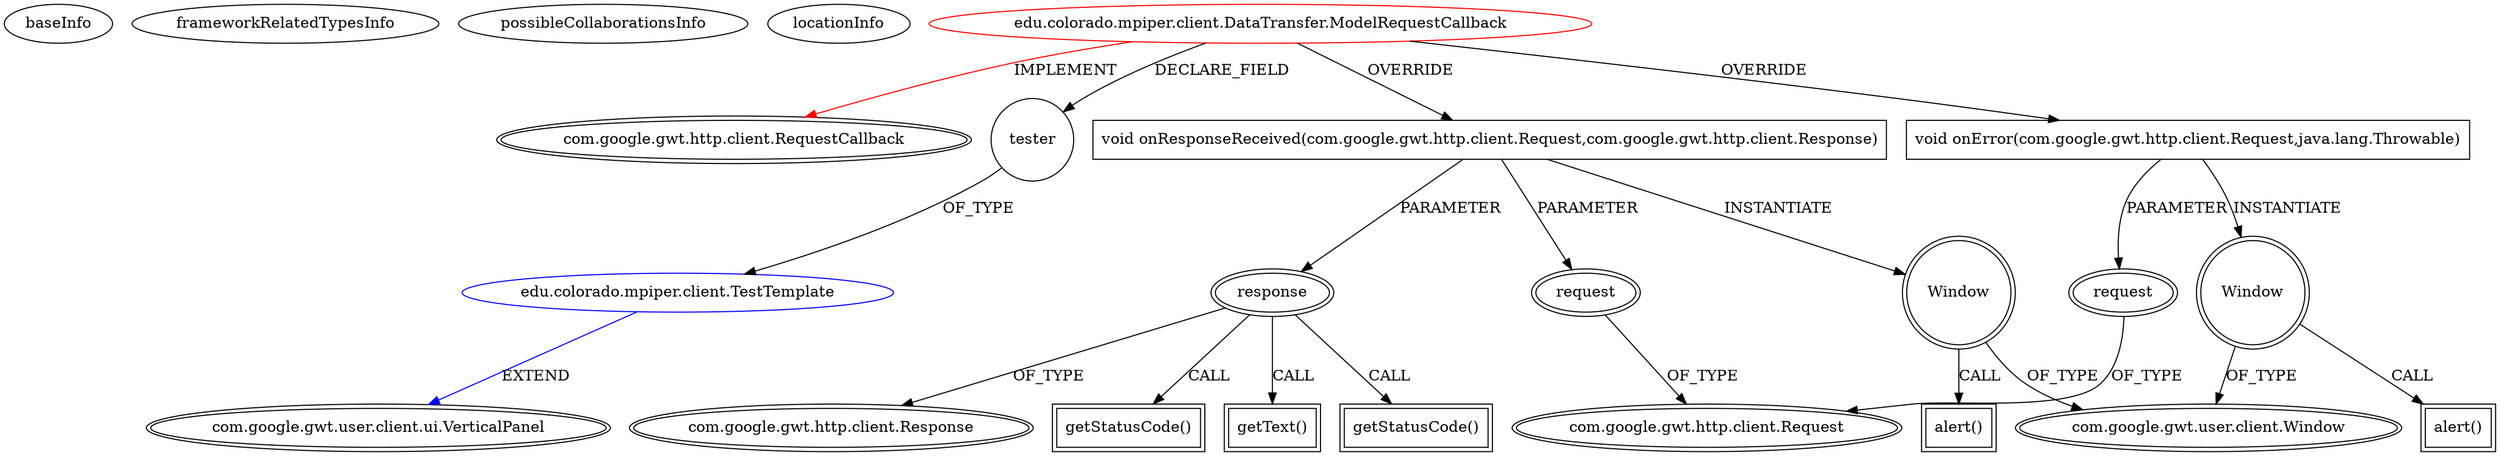 digraph {
baseInfo[graphId=3758,category="extension_graph",isAnonymous=false,possibleRelation=true]
frameworkRelatedTypesInfo[0="com.google.gwt.http.client.RequestCallback"]
possibleCollaborationsInfo[0="3758~FIELD_DECLARATION-~com.google.gwt.http.client.RequestCallback ~com.google.gwt.user.client.ui.VerticalPanel ~false~false"]
locationInfo[projectName="mdpiper-GWTandHTTP",filePath="/mdpiper-GWTandHTTP/GWT-HTTP-example-master/src/edu/colorado/mpiper/client/DataTransfer.java",contextSignature="ModelRequestCallback",graphId="3758"]
0[label="edu.colorado.mpiper.client.DataTransfer.ModelRequestCallback",vertexType="ROOT_CLIENT_CLASS_DECLARATION",isFrameworkType=false,color=red]
1[label="com.google.gwt.http.client.RequestCallback",vertexType="FRAMEWORK_INTERFACE_TYPE",isFrameworkType=true,peripheries=2]
2[label="tester",vertexType="FIELD_DECLARATION",isFrameworkType=false,shape=circle]
3[label="edu.colorado.mpiper.client.TestTemplate",vertexType="REFERENCE_CLIENT_CLASS_DECLARATION",isFrameworkType=false,color=blue]
4[label="com.google.gwt.user.client.ui.VerticalPanel",vertexType="FRAMEWORK_CLASS_TYPE",isFrameworkType=true,peripheries=2]
5[label="void onResponseReceived(com.google.gwt.http.client.Request,com.google.gwt.http.client.Response)",vertexType="OVERRIDING_METHOD_DECLARATION",isFrameworkType=false,shape=box]
6[label="request",vertexType="PARAMETER_DECLARATION",isFrameworkType=true,peripheries=2]
7[label="com.google.gwt.http.client.Request",vertexType="FRAMEWORK_CLASS_TYPE",isFrameworkType=true,peripheries=2]
8[label="response",vertexType="PARAMETER_DECLARATION",isFrameworkType=true,peripheries=2]
9[label="com.google.gwt.http.client.Response",vertexType="FRAMEWORK_CLASS_TYPE",isFrameworkType=true,peripheries=2]
11[label="getStatusCode()",vertexType="INSIDE_CALL",isFrameworkType=true,peripheries=2,shape=box]
13[label="getText()",vertexType="INSIDE_CALL",isFrameworkType=true,peripheries=2,shape=box]
15[label="getStatusCode()",vertexType="INSIDE_CALL",isFrameworkType=true,peripheries=2,shape=box]
16[label="Window",vertexType="VARIABLE_EXPRESION",isFrameworkType=true,peripheries=2,shape=circle]
18[label="com.google.gwt.user.client.Window",vertexType="FRAMEWORK_CLASS_TYPE",isFrameworkType=true,peripheries=2]
17[label="alert()",vertexType="INSIDE_CALL",isFrameworkType=true,peripheries=2,shape=box]
19[label="void onError(com.google.gwt.http.client.Request,java.lang.Throwable)",vertexType="OVERRIDING_METHOD_DECLARATION",isFrameworkType=false,shape=box]
20[label="request",vertexType="PARAMETER_DECLARATION",isFrameworkType=true,peripheries=2]
22[label="Window",vertexType="VARIABLE_EXPRESION",isFrameworkType=true,peripheries=2,shape=circle]
23[label="alert()",vertexType="INSIDE_CALL",isFrameworkType=true,peripheries=2,shape=box]
0->1[label="IMPLEMENT",color=red]
0->2[label="DECLARE_FIELD"]
3->4[label="EXTEND",color=blue]
2->3[label="OF_TYPE"]
0->5[label="OVERRIDE"]
6->7[label="OF_TYPE"]
5->6[label="PARAMETER"]
8->9[label="OF_TYPE"]
5->8[label="PARAMETER"]
8->11[label="CALL"]
8->13[label="CALL"]
8->15[label="CALL"]
5->16[label="INSTANTIATE"]
16->18[label="OF_TYPE"]
16->17[label="CALL"]
0->19[label="OVERRIDE"]
20->7[label="OF_TYPE"]
19->20[label="PARAMETER"]
19->22[label="INSTANTIATE"]
22->18[label="OF_TYPE"]
22->23[label="CALL"]
}

